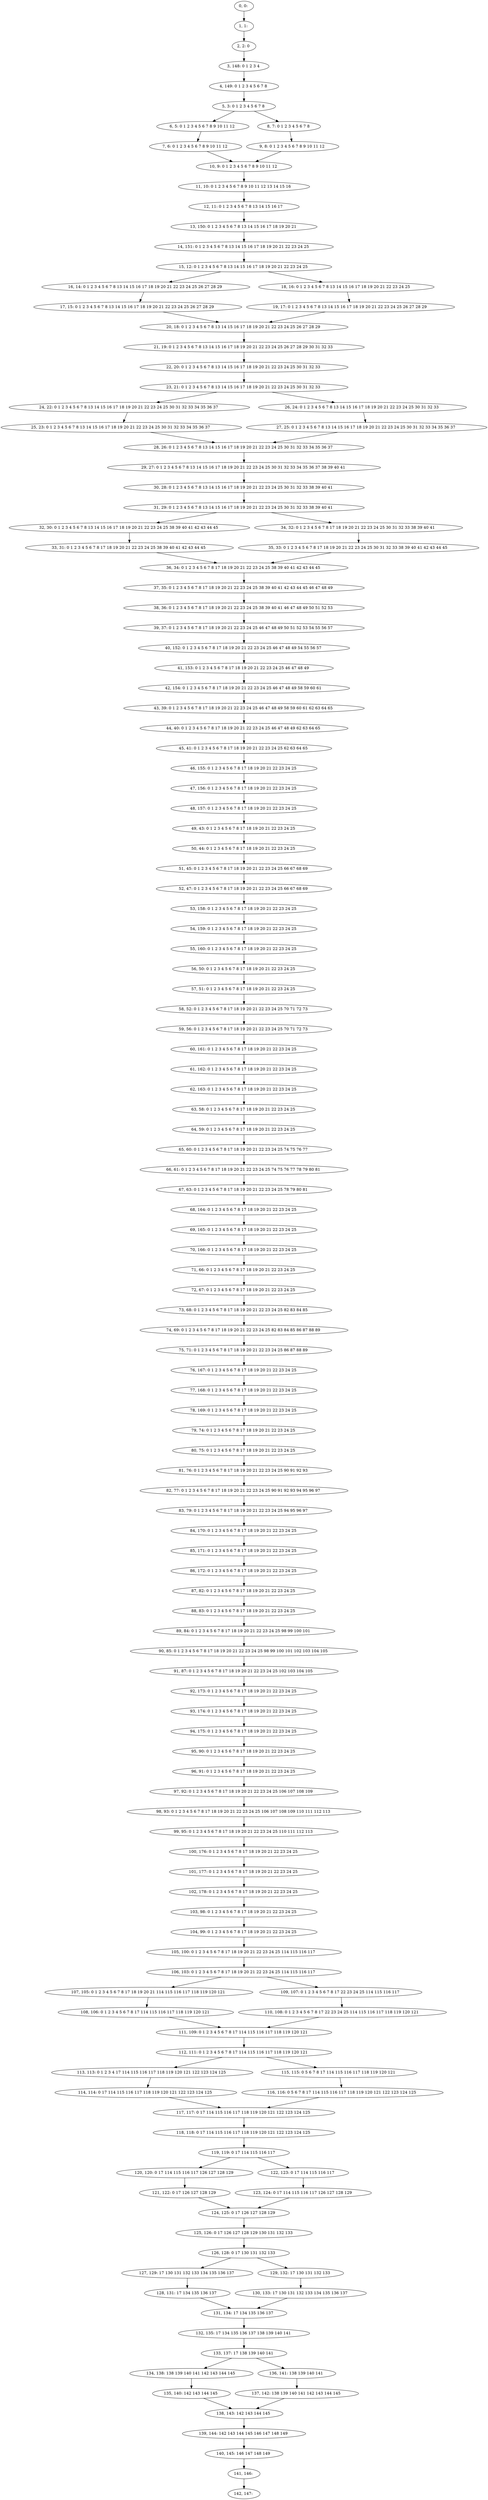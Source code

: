 digraph G {
0[label="0, 0: "];
1[label="1, 1: "];
2[label="2, 2: 0 "];
3[label="3, 148: 0 1 2 3 4 "];
4[label="4, 149: 0 1 2 3 4 5 6 7 8 "];
5[label="5, 3: 0 1 2 3 4 5 6 7 8 "];
6[label="6, 5: 0 1 2 3 4 5 6 7 8 9 10 11 12 "];
7[label="7, 6: 0 1 2 3 4 5 6 7 8 9 10 11 12 "];
8[label="8, 7: 0 1 2 3 4 5 6 7 8 "];
9[label="9, 8: 0 1 2 3 4 5 6 7 8 9 10 11 12 "];
10[label="10, 9: 0 1 2 3 4 5 6 7 8 9 10 11 12 "];
11[label="11, 10: 0 1 2 3 4 5 6 7 8 9 10 11 12 13 14 15 16 "];
12[label="12, 11: 0 1 2 3 4 5 6 7 8 13 14 15 16 17 "];
13[label="13, 150: 0 1 2 3 4 5 6 7 8 13 14 15 16 17 18 19 20 21 "];
14[label="14, 151: 0 1 2 3 4 5 6 7 8 13 14 15 16 17 18 19 20 21 22 23 24 25 "];
15[label="15, 12: 0 1 2 3 4 5 6 7 8 13 14 15 16 17 18 19 20 21 22 23 24 25 "];
16[label="16, 14: 0 1 2 3 4 5 6 7 8 13 14 15 16 17 18 19 20 21 22 23 24 25 26 27 28 29 "];
17[label="17, 15: 0 1 2 3 4 5 6 7 8 13 14 15 16 17 18 19 20 21 22 23 24 25 26 27 28 29 "];
18[label="18, 16: 0 1 2 3 4 5 6 7 8 13 14 15 16 17 18 19 20 21 22 23 24 25 "];
19[label="19, 17: 0 1 2 3 4 5 6 7 8 13 14 15 16 17 18 19 20 21 22 23 24 25 26 27 28 29 "];
20[label="20, 18: 0 1 2 3 4 5 6 7 8 13 14 15 16 17 18 19 20 21 22 23 24 25 26 27 28 29 "];
21[label="21, 19: 0 1 2 3 4 5 6 7 8 13 14 15 16 17 18 19 20 21 22 23 24 25 26 27 28 29 30 31 32 33 "];
22[label="22, 20: 0 1 2 3 4 5 6 7 8 13 14 15 16 17 18 19 20 21 22 23 24 25 30 31 32 33 "];
23[label="23, 21: 0 1 2 3 4 5 6 7 8 13 14 15 16 17 18 19 20 21 22 23 24 25 30 31 32 33 "];
24[label="24, 22: 0 1 2 3 4 5 6 7 8 13 14 15 16 17 18 19 20 21 22 23 24 25 30 31 32 33 34 35 36 37 "];
25[label="25, 23: 0 1 2 3 4 5 6 7 8 13 14 15 16 17 18 19 20 21 22 23 24 25 30 31 32 33 34 35 36 37 "];
26[label="26, 24: 0 1 2 3 4 5 6 7 8 13 14 15 16 17 18 19 20 21 22 23 24 25 30 31 32 33 "];
27[label="27, 25: 0 1 2 3 4 5 6 7 8 13 14 15 16 17 18 19 20 21 22 23 24 25 30 31 32 33 34 35 36 37 "];
28[label="28, 26: 0 1 2 3 4 5 6 7 8 13 14 15 16 17 18 19 20 21 22 23 24 25 30 31 32 33 34 35 36 37 "];
29[label="29, 27: 0 1 2 3 4 5 6 7 8 13 14 15 16 17 18 19 20 21 22 23 24 25 30 31 32 33 34 35 36 37 38 39 40 41 "];
30[label="30, 28: 0 1 2 3 4 5 6 7 8 13 14 15 16 17 18 19 20 21 22 23 24 25 30 31 32 33 38 39 40 41 "];
31[label="31, 29: 0 1 2 3 4 5 6 7 8 13 14 15 16 17 18 19 20 21 22 23 24 25 30 31 32 33 38 39 40 41 "];
32[label="32, 30: 0 1 2 3 4 5 6 7 8 13 14 15 16 17 18 19 20 21 22 23 24 25 38 39 40 41 42 43 44 45 "];
33[label="33, 31: 0 1 2 3 4 5 6 7 8 17 18 19 20 21 22 23 24 25 38 39 40 41 42 43 44 45 "];
34[label="34, 32: 0 1 2 3 4 5 6 7 8 17 18 19 20 21 22 23 24 25 30 31 32 33 38 39 40 41 "];
35[label="35, 33: 0 1 2 3 4 5 6 7 8 17 18 19 20 21 22 23 24 25 30 31 32 33 38 39 40 41 42 43 44 45 "];
36[label="36, 34: 0 1 2 3 4 5 6 7 8 17 18 19 20 21 22 23 24 25 38 39 40 41 42 43 44 45 "];
37[label="37, 35: 0 1 2 3 4 5 6 7 8 17 18 19 20 21 22 23 24 25 38 39 40 41 42 43 44 45 46 47 48 49 "];
38[label="38, 36: 0 1 2 3 4 5 6 7 8 17 18 19 20 21 22 23 24 25 38 39 40 41 46 47 48 49 50 51 52 53 "];
39[label="39, 37: 0 1 2 3 4 5 6 7 8 17 18 19 20 21 22 23 24 25 46 47 48 49 50 51 52 53 54 55 56 57 "];
40[label="40, 152: 0 1 2 3 4 5 6 7 8 17 18 19 20 21 22 23 24 25 46 47 48 49 54 55 56 57 "];
41[label="41, 153: 0 1 2 3 4 5 6 7 8 17 18 19 20 21 22 23 24 25 46 47 48 49 "];
42[label="42, 154: 0 1 2 3 4 5 6 7 8 17 18 19 20 21 22 23 24 25 46 47 48 49 58 59 60 61 "];
43[label="43, 39: 0 1 2 3 4 5 6 7 8 17 18 19 20 21 22 23 24 25 46 47 48 49 58 59 60 61 62 63 64 65 "];
44[label="44, 40: 0 1 2 3 4 5 6 7 8 17 18 19 20 21 22 23 24 25 46 47 48 49 62 63 64 65 "];
45[label="45, 41: 0 1 2 3 4 5 6 7 8 17 18 19 20 21 22 23 24 25 62 63 64 65 "];
46[label="46, 155: 0 1 2 3 4 5 6 7 8 17 18 19 20 21 22 23 24 25 "];
47[label="47, 156: 0 1 2 3 4 5 6 7 8 17 18 19 20 21 22 23 24 25 "];
48[label="48, 157: 0 1 2 3 4 5 6 7 8 17 18 19 20 21 22 23 24 25 "];
49[label="49, 43: 0 1 2 3 4 5 6 7 8 17 18 19 20 21 22 23 24 25 "];
50[label="50, 44: 0 1 2 3 4 5 6 7 8 17 18 19 20 21 22 23 24 25 "];
51[label="51, 45: 0 1 2 3 4 5 6 7 8 17 18 19 20 21 22 23 24 25 66 67 68 69 "];
52[label="52, 47: 0 1 2 3 4 5 6 7 8 17 18 19 20 21 22 23 24 25 66 67 68 69 "];
53[label="53, 158: 0 1 2 3 4 5 6 7 8 17 18 19 20 21 22 23 24 25 "];
54[label="54, 159: 0 1 2 3 4 5 6 7 8 17 18 19 20 21 22 23 24 25 "];
55[label="55, 160: 0 1 2 3 4 5 6 7 8 17 18 19 20 21 22 23 24 25 "];
56[label="56, 50: 0 1 2 3 4 5 6 7 8 17 18 19 20 21 22 23 24 25 "];
57[label="57, 51: 0 1 2 3 4 5 6 7 8 17 18 19 20 21 22 23 24 25 "];
58[label="58, 52: 0 1 2 3 4 5 6 7 8 17 18 19 20 21 22 23 24 25 70 71 72 73 "];
59[label="59, 56: 0 1 2 3 4 5 6 7 8 17 18 19 20 21 22 23 24 25 70 71 72 73 "];
60[label="60, 161: 0 1 2 3 4 5 6 7 8 17 18 19 20 21 22 23 24 25 "];
61[label="61, 162: 0 1 2 3 4 5 6 7 8 17 18 19 20 21 22 23 24 25 "];
62[label="62, 163: 0 1 2 3 4 5 6 7 8 17 18 19 20 21 22 23 24 25 "];
63[label="63, 58: 0 1 2 3 4 5 6 7 8 17 18 19 20 21 22 23 24 25 "];
64[label="64, 59: 0 1 2 3 4 5 6 7 8 17 18 19 20 21 22 23 24 25 "];
65[label="65, 60: 0 1 2 3 4 5 6 7 8 17 18 19 20 21 22 23 24 25 74 75 76 77 "];
66[label="66, 61: 0 1 2 3 4 5 6 7 8 17 18 19 20 21 22 23 24 25 74 75 76 77 78 79 80 81 "];
67[label="67, 63: 0 1 2 3 4 5 6 7 8 17 18 19 20 21 22 23 24 25 78 79 80 81 "];
68[label="68, 164: 0 1 2 3 4 5 6 7 8 17 18 19 20 21 22 23 24 25 "];
69[label="69, 165: 0 1 2 3 4 5 6 7 8 17 18 19 20 21 22 23 24 25 "];
70[label="70, 166: 0 1 2 3 4 5 6 7 8 17 18 19 20 21 22 23 24 25 "];
71[label="71, 66: 0 1 2 3 4 5 6 7 8 17 18 19 20 21 22 23 24 25 "];
72[label="72, 67: 0 1 2 3 4 5 6 7 8 17 18 19 20 21 22 23 24 25 "];
73[label="73, 68: 0 1 2 3 4 5 6 7 8 17 18 19 20 21 22 23 24 25 82 83 84 85 "];
74[label="74, 69: 0 1 2 3 4 5 6 7 8 17 18 19 20 21 22 23 24 25 82 83 84 85 86 87 88 89 "];
75[label="75, 71: 0 1 2 3 4 5 6 7 8 17 18 19 20 21 22 23 24 25 86 87 88 89 "];
76[label="76, 167: 0 1 2 3 4 5 6 7 8 17 18 19 20 21 22 23 24 25 "];
77[label="77, 168: 0 1 2 3 4 5 6 7 8 17 18 19 20 21 22 23 24 25 "];
78[label="78, 169: 0 1 2 3 4 5 6 7 8 17 18 19 20 21 22 23 24 25 "];
79[label="79, 74: 0 1 2 3 4 5 6 7 8 17 18 19 20 21 22 23 24 25 "];
80[label="80, 75: 0 1 2 3 4 5 6 7 8 17 18 19 20 21 22 23 24 25 "];
81[label="81, 76: 0 1 2 3 4 5 6 7 8 17 18 19 20 21 22 23 24 25 90 91 92 93 "];
82[label="82, 77: 0 1 2 3 4 5 6 7 8 17 18 19 20 21 22 23 24 25 90 91 92 93 94 95 96 97 "];
83[label="83, 79: 0 1 2 3 4 5 6 7 8 17 18 19 20 21 22 23 24 25 94 95 96 97 "];
84[label="84, 170: 0 1 2 3 4 5 6 7 8 17 18 19 20 21 22 23 24 25 "];
85[label="85, 171: 0 1 2 3 4 5 6 7 8 17 18 19 20 21 22 23 24 25 "];
86[label="86, 172: 0 1 2 3 4 5 6 7 8 17 18 19 20 21 22 23 24 25 "];
87[label="87, 82: 0 1 2 3 4 5 6 7 8 17 18 19 20 21 22 23 24 25 "];
88[label="88, 83: 0 1 2 3 4 5 6 7 8 17 18 19 20 21 22 23 24 25 "];
89[label="89, 84: 0 1 2 3 4 5 6 7 8 17 18 19 20 21 22 23 24 25 98 99 100 101 "];
90[label="90, 85: 0 1 2 3 4 5 6 7 8 17 18 19 20 21 22 23 24 25 98 99 100 101 102 103 104 105 "];
91[label="91, 87: 0 1 2 3 4 5 6 7 8 17 18 19 20 21 22 23 24 25 102 103 104 105 "];
92[label="92, 173: 0 1 2 3 4 5 6 7 8 17 18 19 20 21 22 23 24 25 "];
93[label="93, 174: 0 1 2 3 4 5 6 7 8 17 18 19 20 21 22 23 24 25 "];
94[label="94, 175: 0 1 2 3 4 5 6 7 8 17 18 19 20 21 22 23 24 25 "];
95[label="95, 90: 0 1 2 3 4 5 6 7 8 17 18 19 20 21 22 23 24 25 "];
96[label="96, 91: 0 1 2 3 4 5 6 7 8 17 18 19 20 21 22 23 24 25 "];
97[label="97, 92: 0 1 2 3 4 5 6 7 8 17 18 19 20 21 22 23 24 25 106 107 108 109 "];
98[label="98, 93: 0 1 2 3 4 5 6 7 8 17 18 19 20 21 22 23 24 25 106 107 108 109 110 111 112 113 "];
99[label="99, 95: 0 1 2 3 4 5 6 7 8 17 18 19 20 21 22 23 24 25 110 111 112 113 "];
100[label="100, 176: 0 1 2 3 4 5 6 7 8 17 18 19 20 21 22 23 24 25 "];
101[label="101, 177: 0 1 2 3 4 5 6 7 8 17 18 19 20 21 22 23 24 25 "];
102[label="102, 178: 0 1 2 3 4 5 6 7 8 17 18 19 20 21 22 23 24 25 "];
103[label="103, 98: 0 1 2 3 4 5 6 7 8 17 18 19 20 21 22 23 24 25 "];
104[label="104, 99: 0 1 2 3 4 5 6 7 8 17 18 19 20 21 22 23 24 25 "];
105[label="105, 100: 0 1 2 3 4 5 6 7 8 17 18 19 20 21 22 23 24 25 114 115 116 117 "];
106[label="106, 103: 0 1 2 3 4 5 6 7 8 17 18 19 20 21 22 23 24 25 114 115 116 117 "];
107[label="107, 105: 0 1 2 3 4 5 6 7 8 17 18 19 20 21 114 115 116 117 118 119 120 121 "];
108[label="108, 106: 0 1 2 3 4 5 6 7 8 17 114 115 116 117 118 119 120 121 "];
109[label="109, 107: 0 1 2 3 4 5 6 7 8 17 22 23 24 25 114 115 116 117 "];
110[label="110, 108: 0 1 2 3 4 5 6 7 8 17 22 23 24 25 114 115 116 117 118 119 120 121 "];
111[label="111, 109: 0 1 2 3 4 5 6 7 8 17 114 115 116 117 118 119 120 121 "];
112[label="112, 111: 0 1 2 3 4 5 6 7 8 17 114 115 116 117 118 119 120 121 "];
113[label="113, 113: 0 1 2 3 4 17 114 115 116 117 118 119 120 121 122 123 124 125 "];
114[label="114, 114: 0 17 114 115 116 117 118 119 120 121 122 123 124 125 "];
115[label="115, 115: 0 5 6 7 8 17 114 115 116 117 118 119 120 121 "];
116[label="116, 116: 0 5 6 7 8 17 114 115 116 117 118 119 120 121 122 123 124 125 "];
117[label="117, 117: 0 17 114 115 116 117 118 119 120 121 122 123 124 125 "];
118[label="118, 118: 0 17 114 115 116 117 118 119 120 121 122 123 124 125 "];
119[label="119, 119: 0 17 114 115 116 117 "];
120[label="120, 120: 0 17 114 115 116 117 126 127 128 129 "];
121[label="121, 122: 0 17 126 127 128 129 "];
122[label="122, 123: 0 17 114 115 116 117 "];
123[label="123, 124: 0 17 114 115 116 117 126 127 128 129 "];
124[label="124, 125: 0 17 126 127 128 129 "];
125[label="125, 126: 0 17 126 127 128 129 130 131 132 133 "];
126[label="126, 128: 0 17 130 131 132 133 "];
127[label="127, 129: 17 130 131 132 133 134 135 136 137 "];
128[label="128, 131: 17 134 135 136 137 "];
129[label="129, 132: 17 130 131 132 133 "];
130[label="130, 133: 17 130 131 132 133 134 135 136 137 "];
131[label="131, 134: 17 134 135 136 137 "];
132[label="132, 135: 17 134 135 136 137 138 139 140 141 "];
133[label="133, 137: 17 138 139 140 141 "];
134[label="134, 138: 138 139 140 141 142 143 144 145 "];
135[label="135, 140: 142 143 144 145 "];
136[label="136, 141: 138 139 140 141 "];
137[label="137, 142: 138 139 140 141 142 143 144 145 "];
138[label="138, 143: 142 143 144 145 "];
139[label="139, 144: 142 143 144 145 146 147 148 149 "];
140[label="140, 145: 146 147 148 149 "];
141[label="141, 146: "];
142[label="142, 147: "];
0->1 ;
1->2 ;
2->3 ;
3->4 ;
4->5 ;
5->6 ;
5->8 ;
6->7 ;
7->10 ;
8->9 ;
9->10 ;
10->11 ;
11->12 ;
12->13 ;
13->14 ;
14->15 ;
15->16 ;
15->18 ;
16->17 ;
17->20 ;
18->19 ;
19->20 ;
20->21 ;
21->22 ;
22->23 ;
23->24 ;
23->26 ;
24->25 ;
25->28 ;
26->27 ;
27->28 ;
28->29 ;
29->30 ;
30->31 ;
31->32 ;
31->34 ;
32->33 ;
33->36 ;
34->35 ;
35->36 ;
36->37 ;
37->38 ;
38->39 ;
39->40 ;
40->41 ;
41->42 ;
42->43 ;
43->44 ;
44->45 ;
45->46 ;
46->47 ;
47->48 ;
48->49 ;
49->50 ;
50->51 ;
51->52 ;
52->53 ;
53->54 ;
54->55 ;
55->56 ;
56->57 ;
57->58 ;
58->59 ;
59->60 ;
60->61 ;
61->62 ;
62->63 ;
63->64 ;
64->65 ;
65->66 ;
66->67 ;
67->68 ;
68->69 ;
69->70 ;
70->71 ;
71->72 ;
72->73 ;
73->74 ;
74->75 ;
75->76 ;
76->77 ;
77->78 ;
78->79 ;
79->80 ;
80->81 ;
81->82 ;
82->83 ;
83->84 ;
84->85 ;
85->86 ;
86->87 ;
87->88 ;
88->89 ;
89->90 ;
90->91 ;
91->92 ;
92->93 ;
93->94 ;
94->95 ;
95->96 ;
96->97 ;
97->98 ;
98->99 ;
99->100 ;
100->101 ;
101->102 ;
102->103 ;
103->104 ;
104->105 ;
105->106 ;
106->107 ;
106->109 ;
107->108 ;
108->111 ;
109->110 ;
110->111 ;
111->112 ;
112->113 ;
112->115 ;
113->114 ;
114->117 ;
115->116 ;
116->117 ;
117->118 ;
118->119 ;
119->120 ;
119->122 ;
120->121 ;
121->124 ;
122->123 ;
123->124 ;
124->125 ;
125->126 ;
126->127 ;
126->129 ;
127->128 ;
128->131 ;
129->130 ;
130->131 ;
131->132 ;
132->133 ;
133->134 ;
133->136 ;
134->135 ;
135->138 ;
136->137 ;
137->138 ;
138->139 ;
139->140 ;
140->141 ;
141->142 ;
}
